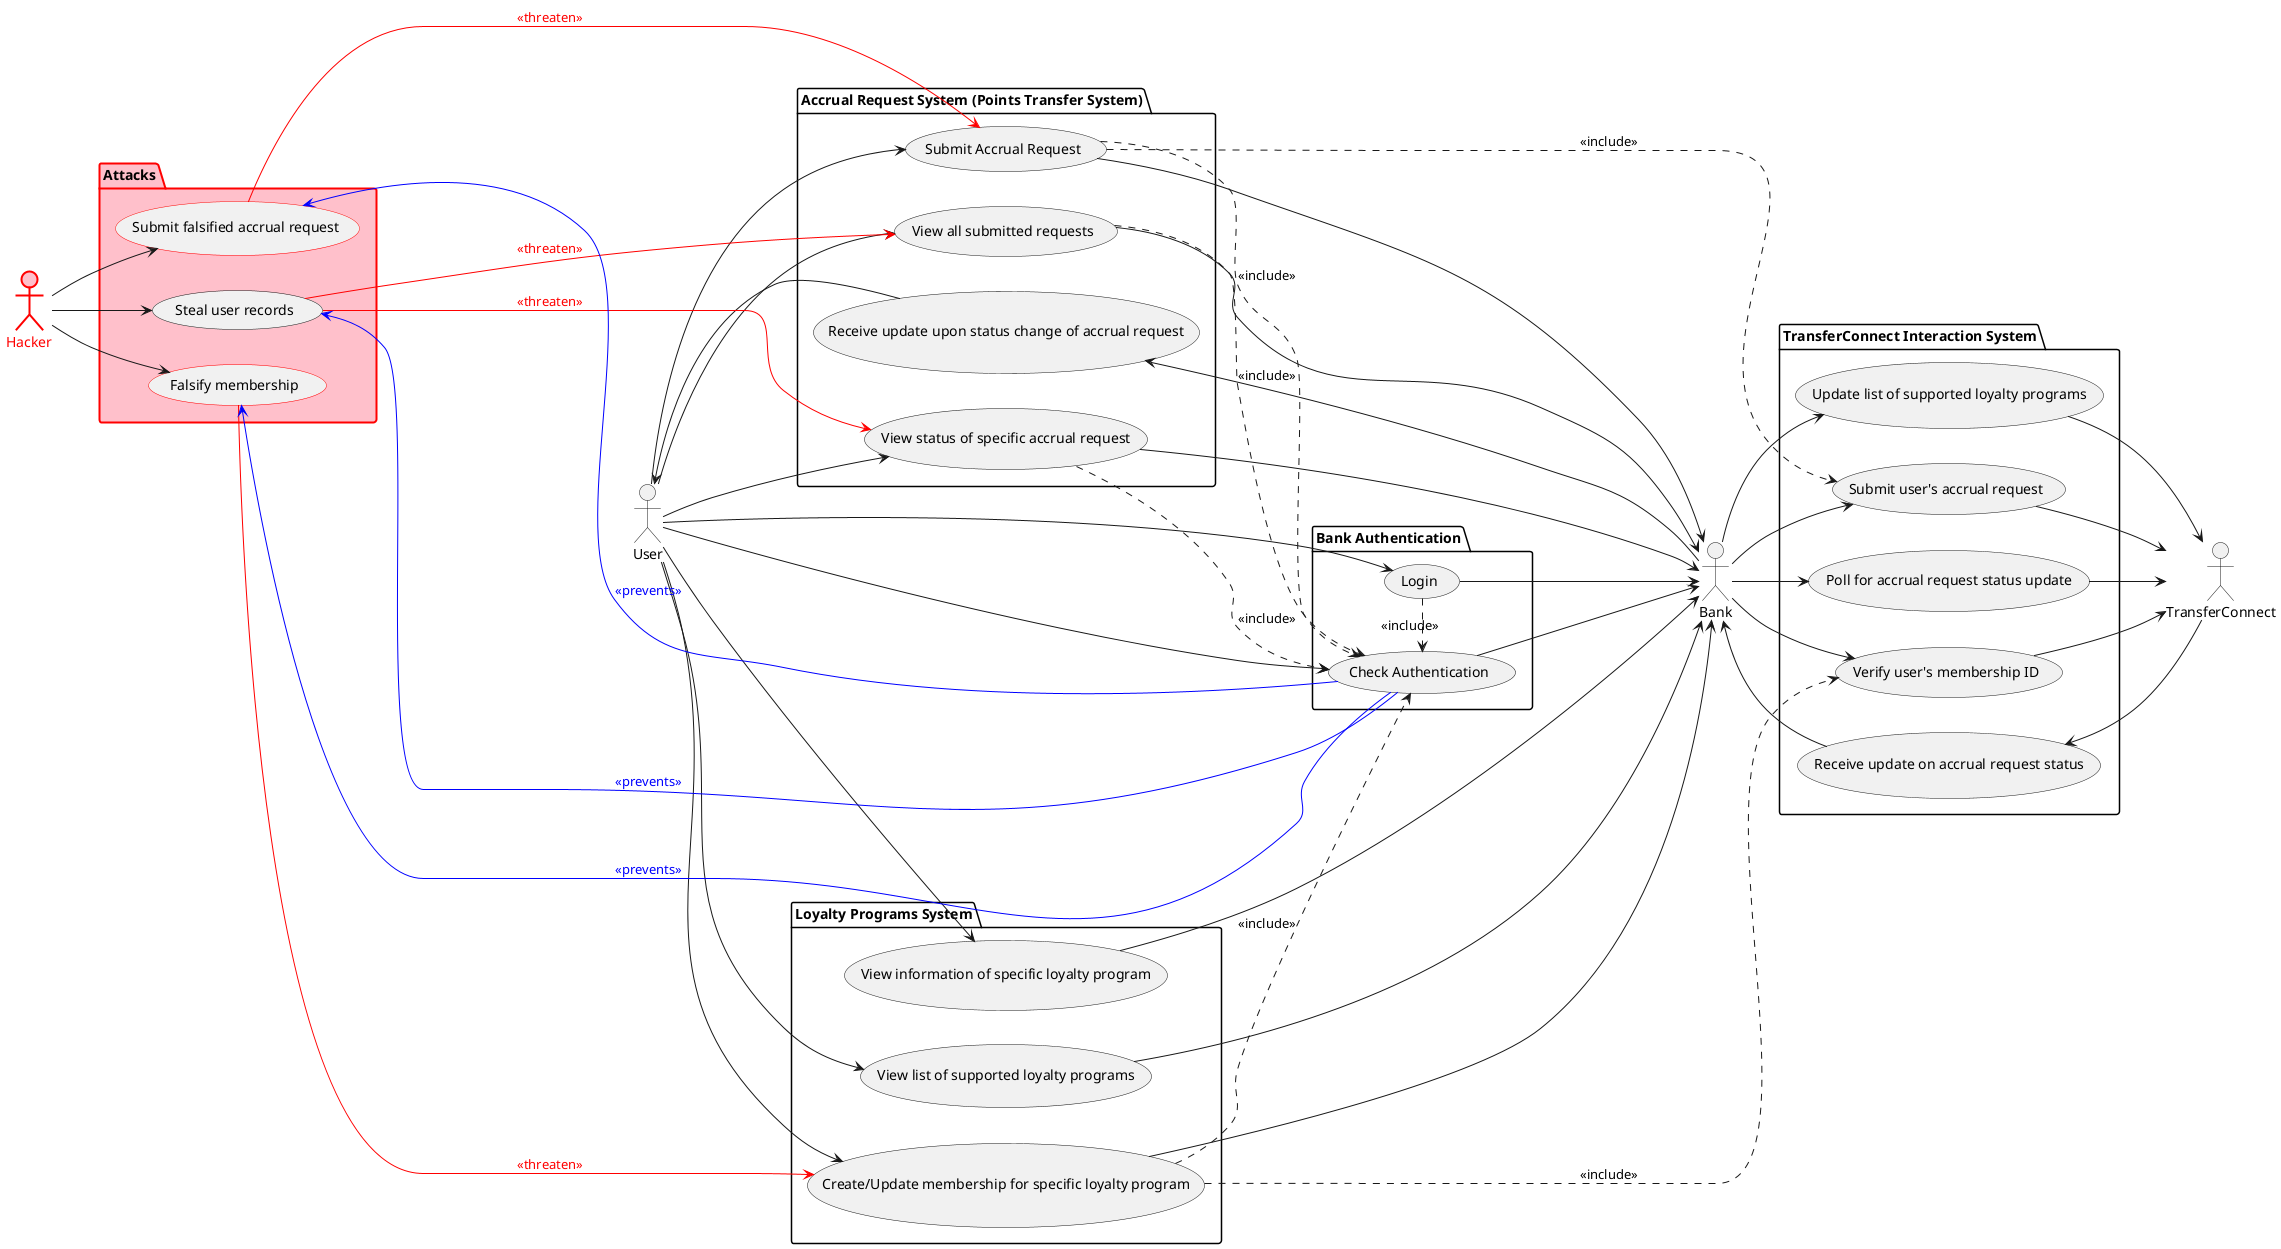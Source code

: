 @startuml Bank Use Case Diagram
left to right direction

actor User as u
actor Bank as b
actor TransferConnect as tc
actor Hacker as h #pink;line:red;line.bold;text:red


package "Bank Authentication" {
    usecase "Login" as UCBA1
    usecase "Check Authentication" as UCBA2
}

package "Loyalty Programs System" {
    usecase "View list of supported loyalty programs" as UCLP1
    usecase "View information of specific loyalty program" as UCLP2
    usecase "Create/Update membership for specific loyalty program" as UCLP3
}

package "Accrual Request System (Points Transfer System)" {
    usecase "Submit Accrual Request" as UCAR1
    usecase "View all submitted requests" as UCAR2
    usecase "View status of specific accrual request" as UCAR3
    usecase "Receive update upon status change of accrual request" as UCAR4
}

package "TransferConnect Interaction System" {
    usecase "Update list of supported loyalty programs" as UCTC1
    usecase "Verify user's membership ID" as UCTC2
    usecase "Submit user's accrual request" as UCTC3
    usecase "Poll for accrual request status update" as UCTC4
    usecase "Receive update on accrual request status" as UCTC5
}

package "Attacks" #pink;line:red;line.bold{
    usecase "Falsify membership" as MUCUCLP3 #line:red;
    usecase "Submit falsified accrual request" as MUCUCAR1 #line:red;
    usecase "Steal user records" as MUCUCAR2n3
}

u ----> UCBA1
UCBA1 ---> b
u ----> UCBA2
UCBA2 ---> b
UCBA1 .> UCBA2 : <<include>>

u ---> UCLP1
UCLP1 ---> b
u ---> UCLP2
UCLP2 ---> b
u ---> UCLP3
UCLP3 ---> b
UCLP3 ...> UCBA2: <<include>>

u --> UCAR1
UCAR1 --> b
UCAR1 ...> UCBA2: <<include>>
u --> UCAR2
UCAR2 --> b
UCAR2 ...> UCBA2: <<include>>
u --> UCAR3
UCAR3 --> b
UCAR3 ...> UCBA2: <<include>>
u <--- UCAR4
UCAR4 <--- b

b --> UCTC1
UCTC1 --> tc
b --> UCTC2
UCTC2 --> tc
b --> UCTC3
UCTC3 --> tc
b --> UCTC4
UCTC4 --> tc
b <-- UCTC5
UCTC5 <-- tc

UCLP3 ...> UCTC2: <<include>>
UCAR1 ...> UCTC3: <<include>>

h --> MUCUCLP3
h --> MUCUCAR1
h --> MUCUCAR2n3
MUCUCLP3 ------> UCLP3 #red;text:red : <<threaten>>
MUCUCAR1 ------> UCAR1 #red;text:red : <<threaten>>
MUCUCAR2n3 ------> UCAR2 #red;text:red : <<threaten>>
MUCUCAR2n3 ------> UCAR3 #red;text:red : <<threaten>>

UCBA2 ------> MUCUCLP3 #blue;text:blue : <<prevents>>
UCBA2 ------> MUCUCAR1 #blue;text:blue : <<prevents>>
UCBA2 ------> MUCUCAR2n3 #blue;text:blue : <<prevents>>
@enduml